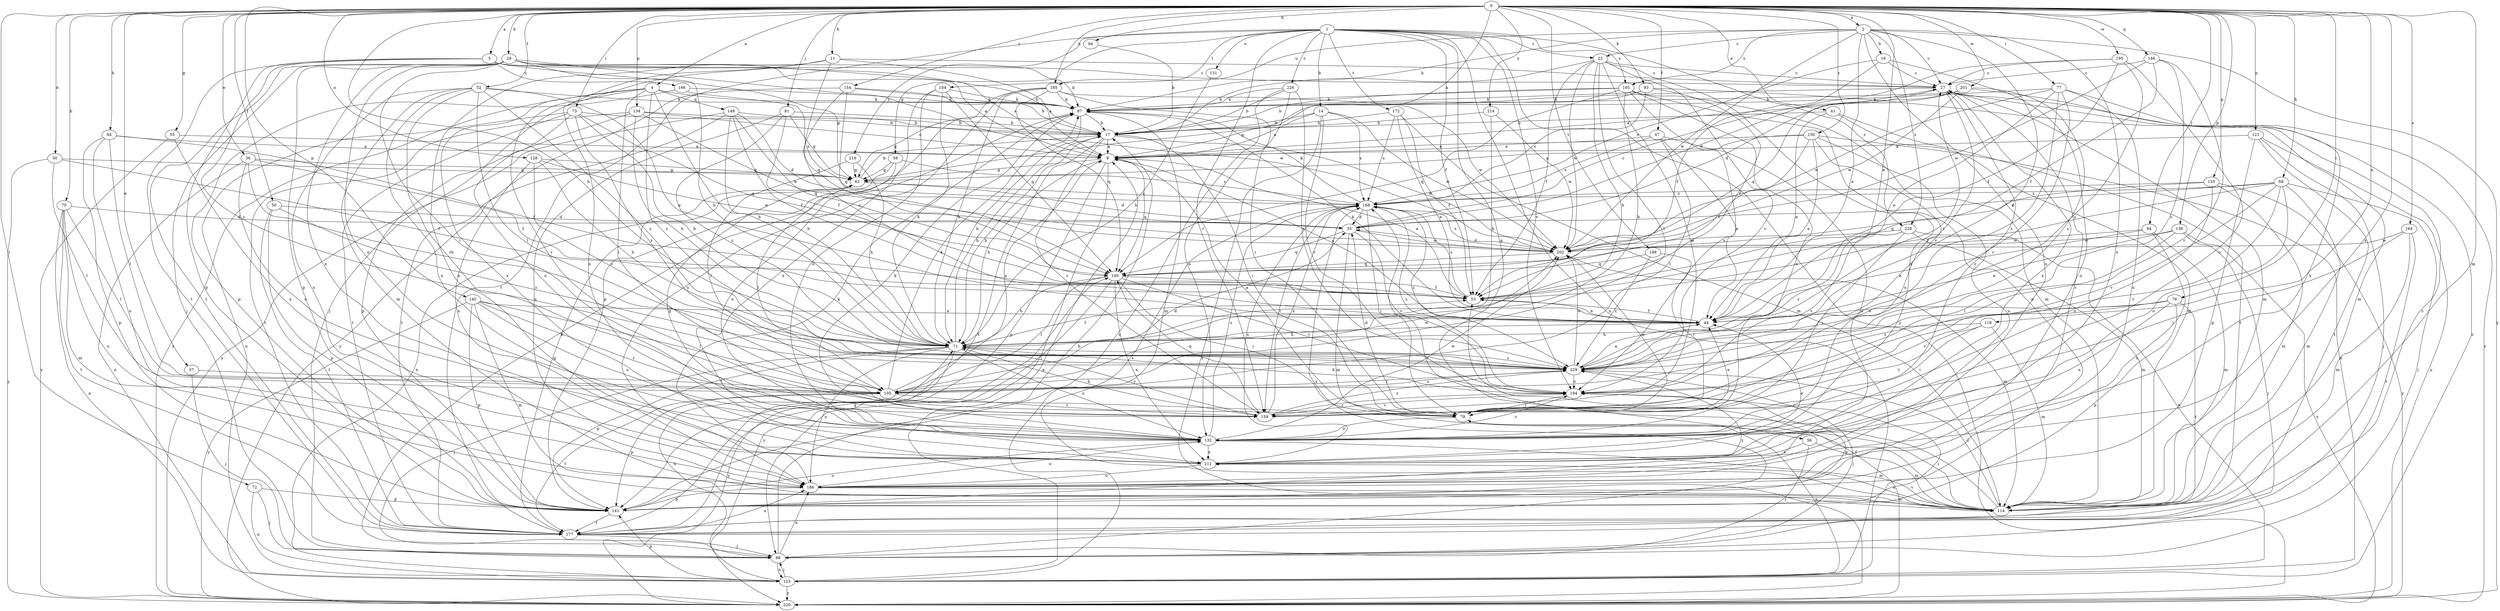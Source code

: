 strict digraph  {
0;
1;
2;
4;
5;
9;
11;
14;
16;
17;
22;
27;
29;
30;
35;
36;
37;
41;
44;
47;
50;
52;
53;
55;
56;
58;
62;
64;
68;
70;
71;
72;
73;
76;
77;
79;
81;
84;
88;
93;
94;
97;
104;
105;
114;
118;
121;
123;
128;
131;
132;
133;
134;
138;
140;
141;
146;
148;
149;
150;
154;
159;
164;
165;
166;
168;
172;
177;
185;
186;
188;
194;
195;
201;
202;
211;
214;
216;
220;
226;
228;
229;
0 -> 2  [label=a];
0 -> 4  [label=a];
0 -> 5  [label=a];
0 -> 9  [label=a];
0 -> 11  [label=b];
0 -> 29  [label=d];
0 -> 30  [label=d];
0 -> 36  [label=e];
0 -> 37  [label=e];
0 -> 41  [label=e];
0 -> 44  [label=e];
0 -> 47  [label=f];
0 -> 50  [label=f];
0 -> 52  [label=f];
0 -> 55  [label=g];
0 -> 64  [label=h];
0 -> 68  [label=h];
0 -> 70  [label=h];
0 -> 71  [label=h];
0 -> 72  [label=i];
0 -> 73  [label=i];
0 -> 76  [label=i];
0 -> 77  [label=i];
0 -> 81  [label=j];
0 -> 84  [label=j];
0 -> 93  [label=k];
0 -> 94  [label=k];
0 -> 114  [label=m];
0 -> 118  [label=n];
0 -> 121  [label=n];
0 -> 128  [label=o];
0 -> 133  [label=p];
0 -> 134  [label=p];
0 -> 138  [label=p];
0 -> 140  [label=p];
0 -> 146  [label=q];
0 -> 150  [label=r];
0 -> 154  [label=r];
0 -> 164  [label=s];
0 -> 185  [label=u];
0 -> 188  [label=v];
0 -> 195  [label=w];
0 -> 201  [label=w];
0 -> 211  [label=x];
0 -> 214  [label=y];
1 -> 14  [label=b];
1 -> 22  [label=c];
1 -> 53  [label=f];
1 -> 56  [label=g];
1 -> 58  [label=g];
1 -> 104  [label=l];
1 -> 123  [label=n];
1 -> 131  [label=o];
1 -> 159  [label=r];
1 -> 165  [label=s];
1 -> 172  [label=t];
1 -> 177  [label=t];
1 -> 194  [label=v];
1 -> 216  [label=y];
1 -> 220  [label=y];
1 -> 226  [label=z];
1 -> 228  [label=z];
2 -> 16  [label=b];
2 -> 22  [label=c];
2 -> 27  [label=c];
2 -> 44  [label=e];
2 -> 97  [label=k];
2 -> 165  [label=s];
2 -> 185  [label=u];
2 -> 186  [label=u];
2 -> 202  [label=w];
2 -> 211  [label=x];
2 -> 220  [label=y];
2 -> 228  [label=z];
2 -> 229  [label=z];
4 -> 71  [label=h];
4 -> 79  [label=i];
4 -> 97  [label=k];
4 -> 148  [label=q];
4 -> 159  [label=r];
4 -> 211  [label=x];
4 -> 220  [label=y];
4 -> 229  [label=z];
5 -> 9  [label=a];
5 -> 17  [label=b];
5 -> 62  [label=g];
5 -> 141  [label=p];
5 -> 166  [label=s];
5 -> 177  [label=t];
5 -> 229  [label=z];
9 -> 62  [label=g];
9 -> 71  [label=h];
9 -> 88  [label=j];
9 -> 141  [label=p];
9 -> 149  [label=q];
11 -> 9  [label=a];
11 -> 27  [label=c];
11 -> 88  [label=j];
11 -> 149  [label=q];
11 -> 186  [label=u];
11 -> 211  [label=x];
14 -> 9  [label=a];
14 -> 17  [label=b];
14 -> 168  [label=s];
14 -> 194  [label=v];
14 -> 202  [label=w];
14 -> 220  [label=y];
16 -> 27  [label=c];
16 -> 53  [label=f];
16 -> 168  [label=s];
16 -> 186  [label=u];
17 -> 9  [label=a];
17 -> 71  [label=h];
17 -> 79  [label=i];
17 -> 159  [label=r];
17 -> 177  [label=t];
17 -> 202  [label=w];
22 -> 17  [label=b];
22 -> 27  [label=c];
22 -> 53  [label=f];
22 -> 71  [label=h];
22 -> 105  [label=l];
22 -> 159  [label=r];
22 -> 194  [label=v];
22 -> 202  [label=w];
22 -> 211  [label=x];
27 -> 97  [label=k];
27 -> 114  [label=m];
27 -> 149  [label=q];
27 -> 194  [label=v];
27 -> 211  [label=x];
29 -> 9  [label=a];
29 -> 27  [label=c];
29 -> 71  [label=h];
29 -> 79  [label=i];
29 -> 88  [label=j];
29 -> 97  [label=k];
29 -> 132  [label=o];
29 -> 141  [label=p];
29 -> 177  [label=t];
29 -> 202  [label=w];
29 -> 211  [label=x];
30 -> 53  [label=f];
30 -> 62  [label=g];
30 -> 105  [label=l];
30 -> 220  [label=y];
35 -> 27  [label=c];
35 -> 114  [label=m];
35 -> 149  [label=q];
35 -> 194  [label=v];
35 -> 202  [label=w];
36 -> 53  [label=f];
36 -> 62  [label=g];
36 -> 71  [label=h];
36 -> 123  [label=n];
36 -> 132  [label=o];
37 -> 88  [label=j];
37 -> 105  [label=l];
41 -> 17  [label=b];
41 -> 44  [label=e];
41 -> 114  [label=m];
41 -> 177  [label=t];
44 -> 9  [label=a];
44 -> 53  [label=f];
44 -> 71  [label=h];
44 -> 97  [label=k];
47 -> 9  [label=a];
47 -> 44  [label=e];
47 -> 105  [label=l];
47 -> 168  [label=s];
47 -> 186  [label=u];
50 -> 35  [label=d];
50 -> 141  [label=p];
50 -> 177  [label=t];
50 -> 229  [label=z];
52 -> 44  [label=e];
52 -> 97  [label=k];
52 -> 105  [label=l];
52 -> 114  [label=m];
52 -> 159  [label=r];
52 -> 186  [label=u];
52 -> 211  [label=x];
52 -> 229  [label=z];
53 -> 9  [label=a];
53 -> 44  [label=e];
53 -> 168  [label=s];
55 -> 9  [label=a];
55 -> 211  [label=x];
55 -> 220  [label=y];
56 -> 88  [label=j];
56 -> 114  [label=m];
56 -> 211  [label=x];
58 -> 62  [label=g];
58 -> 123  [label=n];
58 -> 132  [label=o];
58 -> 168  [label=s];
62 -> 17  [label=b];
62 -> 35  [label=d];
62 -> 105  [label=l];
62 -> 168  [label=s];
64 -> 9  [label=a];
64 -> 53  [label=f];
64 -> 105  [label=l];
64 -> 141  [label=p];
64 -> 186  [label=u];
68 -> 35  [label=d];
68 -> 53  [label=f];
68 -> 88  [label=j];
68 -> 114  [label=m];
68 -> 132  [label=o];
68 -> 159  [label=r];
68 -> 168  [label=s];
68 -> 194  [label=v];
70 -> 35  [label=d];
70 -> 105  [label=l];
70 -> 114  [label=m];
70 -> 123  [label=n];
70 -> 177  [label=t];
70 -> 186  [label=u];
71 -> 17  [label=b];
71 -> 53  [label=f];
71 -> 88  [label=j];
71 -> 132  [label=o];
71 -> 141  [label=p];
71 -> 159  [label=r];
71 -> 186  [label=u];
71 -> 220  [label=y];
71 -> 229  [label=z];
72 -> 88  [label=j];
72 -> 123  [label=n];
72 -> 141  [label=p];
73 -> 17  [label=b];
73 -> 71  [label=h];
73 -> 123  [label=n];
73 -> 132  [label=o];
73 -> 149  [label=q];
73 -> 177  [label=t];
73 -> 229  [label=z];
76 -> 44  [label=e];
76 -> 132  [label=o];
76 -> 141  [label=p];
76 -> 177  [label=t];
76 -> 194  [label=v];
76 -> 229  [label=z];
77 -> 44  [label=e];
77 -> 97  [label=k];
77 -> 159  [label=r];
77 -> 186  [label=u];
77 -> 202  [label=w];
77 -> 220  [label=y];
77 -> 229  [label=z];
79 -> 9  [label=a];
79 -> 35  [label=d];
79 -> 44  [label=e];
79 -> 123  [label=n];
79 -> 132  [label=o];
79 -> 202  [label=w];
81 -> 17  [label=b];
81 -> 53  [label=f];
81 -> 62  [label=g];
81 -> 186  [label=u];
81 -> 229  [label=z];
84 -> 44  [label=e];
84 -> 114  [label=m];
84 -> 186  [label=u];
84 -> 202  [label=w];
88 -> 17  [label=b];
88 -> 97  [label=k];
88 -> 123  [label=n];
88 -> 168  [label=s];
88 -> 186  [label=u];
93 -> 53  [label=f];
93 -> 62  [label=g];
93 -> 97  [label=k];
93 -> 114  [label=m];
93 -> 168  [label=s];
94 -> 17  [label=b];
97 -> 17  [label=b];
97 -> 62  [label=g];
97 -> 71  [label=h];
97 -> 114  [label=m];
104 -> 71  [label=h];
104 -> 97  [label=k];
104 -> 132  [label=o];
104 -> 149  [label=q];
104 -> 211  [label=x];
105 -> 9  [label=a];
105 -> 35  [label=d];
105 -> 97  [label=k];
105 -> 141  [label=p];
105 -> 159  [label=r];
105 -> 177  [label=t];
105 -> 202  [label=w];
105 -> 229  [label=z];
114 -> 79  [label=i];
114 -> 168  [label=s];
114 -> 211  [label=x];
114 -> 229  [label=z];
118 -> 71  [label=h];
118 -> 79  [label=i];
118 -> 114  [label=m];
118 -> 159  [label=r];
121 -> 9  [label=a];
121 -> 88  [label=j];
121 -> 141  [label=p];
121 -> 177  [label=t];
121 -> 220  [label=y];
123 -> 9  [label=a];
123 -> 27  [label=c];
123 -> 71  [label=h];
123 -> 88  [label=j];
123 -> 141  [label=p];
123 -> 194  [label=v];
123 -> 220  [label=y];
128 -> 62  [label=g];
128 -> 71  [label=h];
128 -> 202  [label=w];
128 -> 211  [label=x];
128 -> 229  [label=z];
131 -> 71  [label=h];
132 -> 27  [label=c];
132 -> 62  [label=g];
132 -> 97  [label=k];
132 -> 114  [label=m];
132 -> 168  [label=s];
132 -> 194  [label=v];
132 -> 202  [label=w];
132 -> 211  [label=x];
133 -> 114  [label=m];
133 -> 132  [label=o];
133 -> 149  [label=q];
133 -> 168  [label=s];
133 -> 220  [label=y];
134 -> 9  [label=a];
134 -> 17  [label=b];
134 -> 71  [label=h];
134 -> 141  [label=p];
134 -> 177  [label=t];
134 -> 202  [label=w];
138 -> 44  [label=e];
138 -> 88  [label=j];
138 -> 105  [label=l];
138 -> 202  [label=w];
138 -> 220  [label=y];
140 -> 44  [label=e];
140 -> 105  [label=l];
140 -> 114  [label=m];
140 -> 132  [label=o];
140 -> 141  [label=p];
140 -> 159  [label=r];
140 -> 220  [label=y];
141 -> 132  [label=o];
141 -> 168  [label=s];
141 -> 177  [label=t];
141 -> 229  [label=z];
146 -> 27  [label=c];
146 -> 53  [label=f];
146 -> 159  [label=r];
146 -> 202  [label=w];
146 -> 229  [label=z];
148 -> 17  [label=b];
148 -> 35  [label=d];
148 -> 53  [label=f];
148 -> 71  [label=h];
148 -> 149  [label=q];
148 -> 177  [label=t];
148 -> 220  [label=y];
149 -> 53  [label=f];
149 -> 71  [label=h];
149 -> 79  [label=i];
149 -> 105  [label=l];
149 -> 194  [label=v];
149 -> 211  [label=x];
149 -> 220  [label=y];
150 -> 9  [label=a];
150 -> 44  [label=e];
150 -> 53  [label=f];
150 -> 62  [label=g];
150 -> 123  [label=n];
150 -> 132  [label=o];
150 -> 186  [label=u];
154 -> 17  [label=b];
154 -> 44  [label=e];
154 -> 97  [label=k];
154 -> 149  [label=q];
154 -> 220  [label=y];
159 -> 71  [label=h];
159 -> 149  [label=q];
159 -> 168  [label=s];
159 -> 194  [label=v];
159 -> 229  [label=z];
164 -> 79  [label=i];
164 -> 114  [label=m];
164 -> 177  [label=t];
164 -> 202  [label=w];
165 -> 17  [label=b];
165 -> 71  [label=h];
165 -> 97  [label=k];
165 -> 114  [label=m];
165 -> 132  [label=o];
165 -> 141  [label=p];
165 -> 149  [label=q];
165 -> 194  [label=v];
166 -> 97  [label=k];
166 -> 141  [label=p];
166 -> 168  [label=s];
168 -> 35  [label=d];
168 -> 79  [label=i];
168 -> 97  [label=k];
168 -> 159  [label=r];
168 -> 229  [label=z];
172 -> 17  [label=b];
172 -> 44  [label=e];
172 -> 53  [label=f];
172 -> 114  [label=m];
172 -> 168  [label=s];
177 -> 27  [label=c];
177 -> 62  [label=g];
177 -> 88  [label=j];
177 -> 149  [label=q];
177 -> 186  [label=u];
185 -> 71  [label=h];
185 -> 79  [label=i];
185 -> 97  [label=k];
185 -> 141  [label=p];
185 -> 149  [label=q];
185 -> 186  [label=u];
185 -> 202  [label=w];
186 -> 27  [label=c];
186 -> 97  [label=k];
186 -> 114  [label=m];
186 -> 132  [label=o];
186 -> 141  [label=p];
188 -> 79  [label=i];
188 -> 149  [label=q];
188 -> 229  [label=z];
194 -> 71  [label=h];
194 -> 79  [label=i];
194 -> 141  [label=p];
194 -> 159  [label=r];
194 -> 168  [label=s];
195 -> 27  [label=c];
195 -> 35  [label=d];
195 -> 53  [label=f];
195 -> 132  [label=o];
195 -> 229  [label=z];
201 -> 9  [label=a];
201 -> 35  [label=d];
201 -> 97  [label=k];
201 -> 202  [label=w];
201 -> 211  [label=x];
201 -> 229  [label=z];
202 -> 35  [label=d];
202 -> 114  [label=m];
202 -> 149  [label=q];
202 -> 168  [label=s];
211 -> 44  [label=e];
211 -> 168  [label=s];
211 -> 186  [label=u];
214 -> 17  [label=b];
214 -> 71  [label=h];
214 -> 202  [label=w];
216 -> 62  [label=g];
216 -> 71  [label=h];
216 -> 105  [label=l];
220 -> 53  [label=f];
226 -> 17  [label=b];
226 -> 97  [label=k];
226 -> 123  [label=n];
226 -> 132  [label=o];
226 -> 229  [label=z];
228 -> 79  [label=i];
228 -> 114  [label=m];
228 -> 123  [label=n];
228 -> 194  [label=v];
228 -> 202  [label=w];
228 -> 229  [label=z];
229 -> 27  [label=c];
229 -> 44  [label=e];
229 -> 88  [label=j];
229 -> 105  [label=l];
229 -> 194  [label=v];
229 -> 202  [label=w];
}
